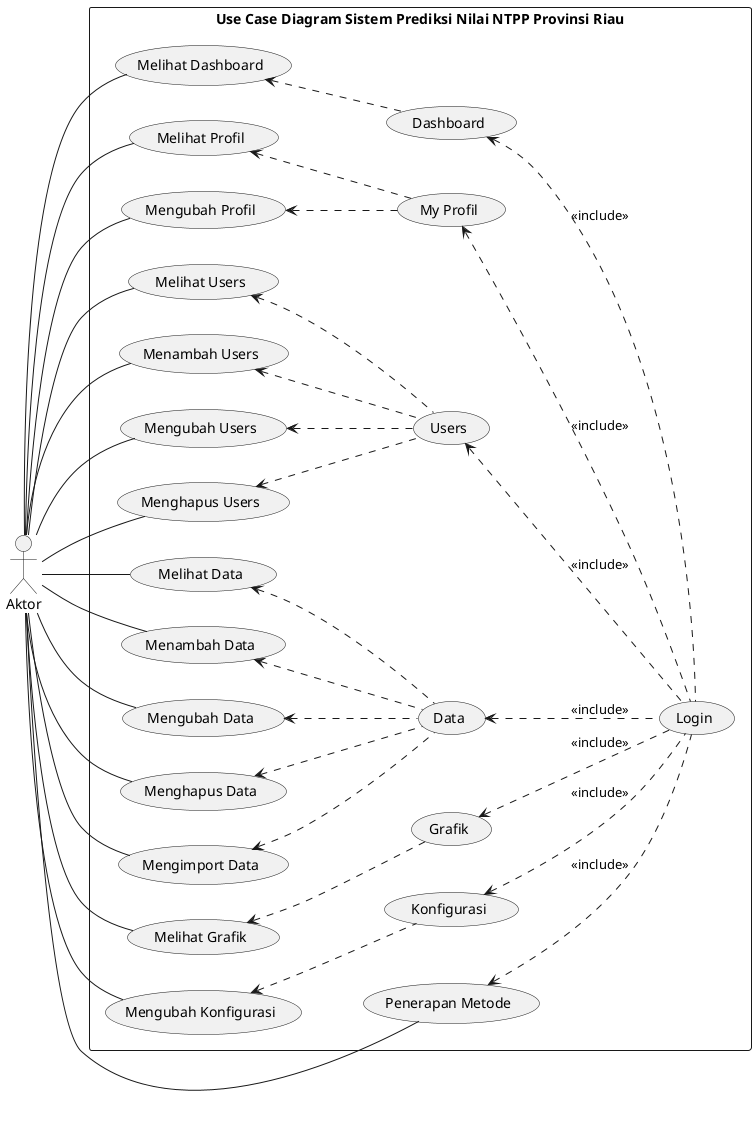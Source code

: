 @startuml Usecase
Left to Right Direction
skinParam packageStyle rectangle

actor Aktor


rectangle "Use Case Diagram Sistem Prediksi Nilai NTPP Provinsi Riau"{

    ' Aktor
    Aktor -- (Melihat Dashboard)

    Aktor -- (Melihat Profil)
    Aktor -- (Mengubah Profil)

    Aktor -- (Melihat Users)
    Aktor -- (Menambah Users)
    Aktor -- (Mengubah Users)
    Aktor -- (Menghapus Users)

    Aktor -- (Melihat Data)
    Aktor -- (Menambah Data)
    Aktor -- (Mengubah Data)
    Aktor -- (Menghapus Data)
    Aktor -- (Mengimport Data)

    Aktor -- (Melihat Grafik)
    
    Aktor -- (Penerapan Metode)

    Aktor -- (Mengubah Konfigurasi)

    

    ' semua aktor

    (Dashboard)<.. (Login) : <<include>>
    (Melihat Dashboard)<..(Dashboard)

    (My Profil)<.. (Login) : <<include>>
    (Melihat Profil)<.. (My Profil)
    (Mengubah Profil)<.. (My Profil)

    (Users)<.. (Login) : <<include>>
    (Melihat Users)<.. (Users)
    (Menambah Users)<.. (Users)
    (Mengubah Users)<.. (Users)
    (Menghapus Users)<.. (Users)

    (Data)<.. (Login) : <<include>>
    (Melihat Data)<.. (Data)
    (Menambah Data)<.. (Data)
    (Mengubah Data)<.. (Data)
    (Menghapus Data)<.. (Data)
    (Mengimport Data)<.. (Data)

    (Grafik)<.. (Login) : <<include>>
    (Melihat Grafik)<.. (Grafik)

    (Penerapan Metode)<.. (Login) : <<include>>

    (Konfigurasi)<.. (Login) : <<include>>
    (Mengubah Konfigurasi)<.. (Konfigurasi)

    
}

@enduml